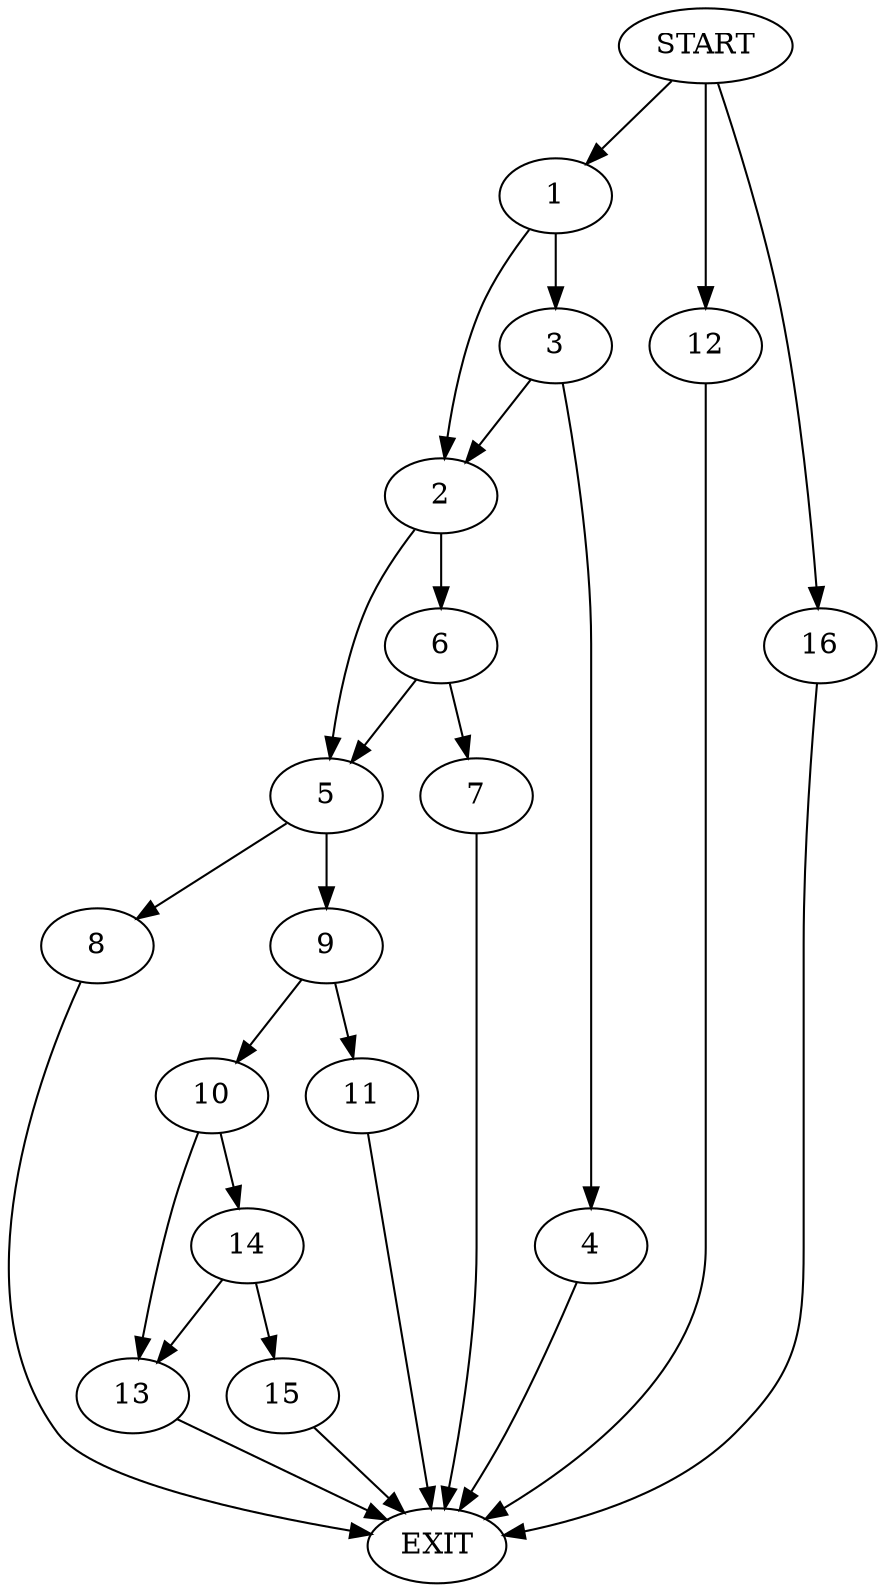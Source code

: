 digraph {
0 [label="START"]
17 [label="EXIT"]
0 -> 1
1 -> 2
1 -> 3
3 -> 2
3 -> 4
2 -> 5
2 -> 6
4 -> 17
6 -> 7
6 -> 5
5 -> 8
5 -> 9
7 -> 17
8 -> 17
9 -> 10
9 -> 11
0 -> 12
12 -> 17
10 -> 13
10 -> 14
11 -> 17
13 -> 17
14 -> 13
14 -> 15
15 -> 17
0 -> 16
16 -> 17
}
